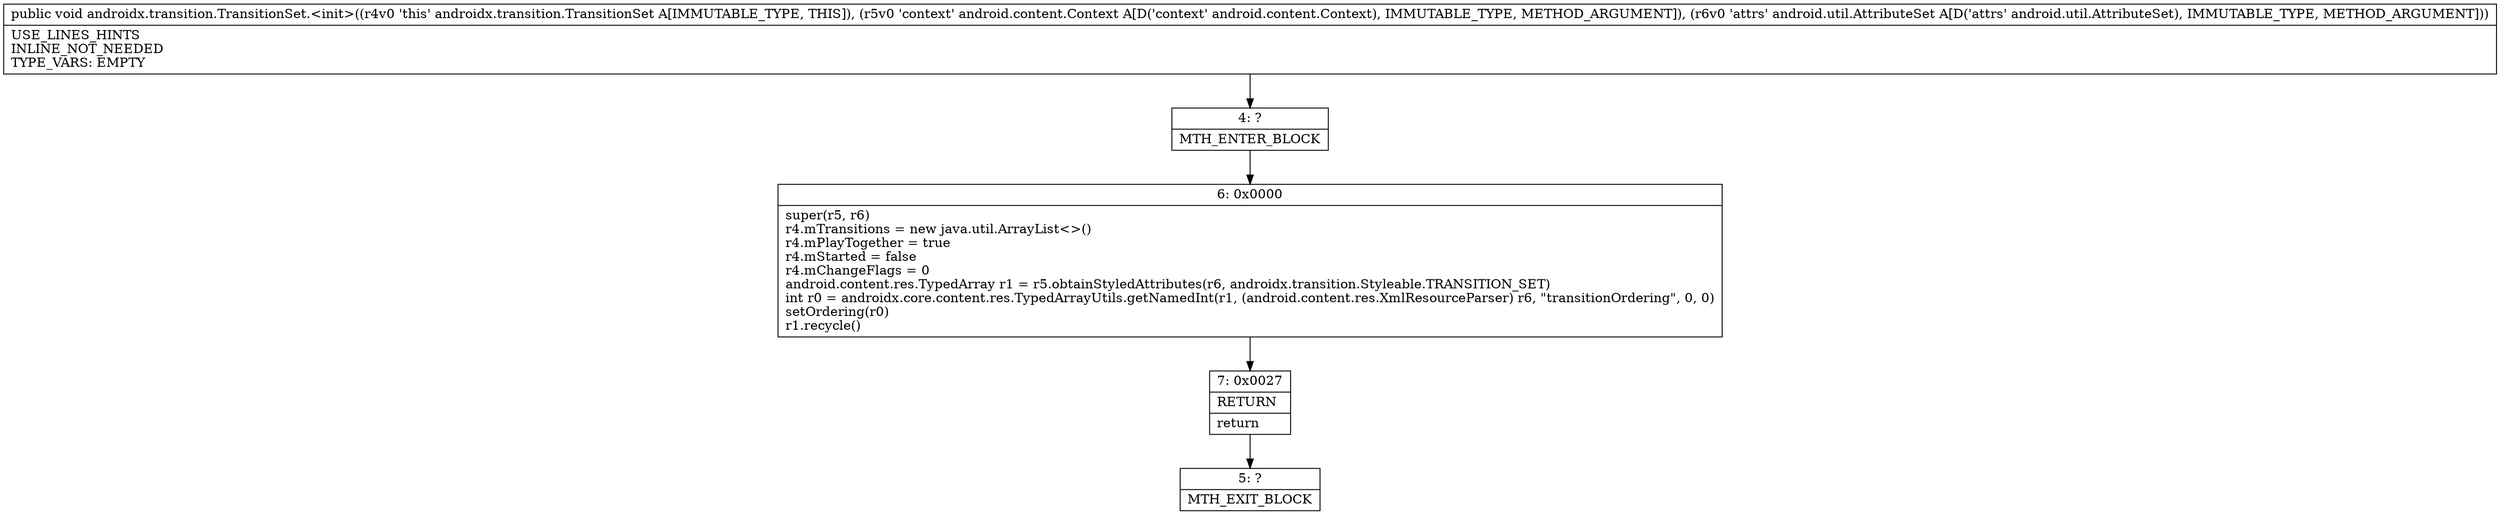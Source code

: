 digraph "CFG forandroidx.transition.TransitionSet.\<init\>(Landroid\/content\/Context;Landroid\/util\/AttributeSet;)V" {
Node_4 [shape=record,label="{4\:\ ?|MTH_ENTER_BLOCK\l}"];
Node_6 [shape=record,label="{6\:\ 0x0000|super(r5, r6)\lr4.mTransitions = new java.util.ArrayList\<\>()\lr4.mPlayTogether = true\lr4.mStarted = false\lr4.mChangeFlags = 0\landroid.content.res.TypedArray r1 = r5.obtainStyledAttributes(r6, androidx.transition.Styleable.TRANSITION_SET)\lint r0 = androidx.core.content.res.TypedArrayUtils.getNamedInt(r1, (android.content.res.XmlResourceParser) r6, \"transitionOrdering\", 0, 0)\lsetOrdering(r0)\lr1.recycle()\l}"];
Node_7 [shape=record,label="{7\:\ 0x0027|RETURN\l|return\l}"];
Node_5 [shape=record,label="{5\:\ ?|MTH_EXIT_BLOCK\l}"];
MethodNode[shape=record,label="{public void androidx.transition.TransitionSet.\<init\>((r4v0 'this' androidx.transition.TransitionSet A[IMMUTABLE_TYPE, THIS]), (r5v0 'context' android.content.Context A[D('context' android.content.Context), IMMUTABLE_TYPE, METHOD_ARGUMENT]), (r6v0 'attrs' android.util.AttributeSet A[D('attrs' android.util.AttributeSet), IMMUTABLE_TYPE, METHOD_ARGUMENT]))  | USE_LINES_HINTS\lINLINE_NOT_NEEDED\lTYPE_VARS: EMPTY\l}"];
MethodNode -> Node_4;Node_4 -> Node_6;
Node_6 -> Node_7;
Node_7 -> Node_5;
}

